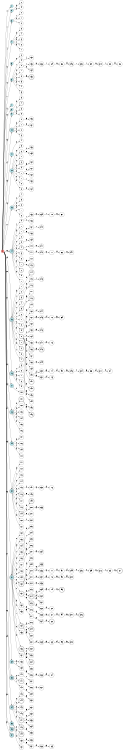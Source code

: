 digraph APTA {
__start0 [label="" shape="none"];

rankdir=LR;
size="8,5";

s0 [style="filled", color="black", fillcolor="#ff817b" shape="circle", label="0"];
s1 [style="filled", color="black", fillcolor="powderblue" shape="circle", label="1"];
s2 [style="filled", color="black", fillcolor="powderblue" shape="circle", label="2"];
s3 [style="filled", color="black", fillcolor="powderblue" shape="circle", label="3"];
s4 [style="filled", color="black", fillcolor="powderblue" shape="circle", label="4"];
s5 [style="filled", color="black", fillcolor="powderblue" shape="circle", label="5"];
s6 [style="filled", color="black", fillcolor="powderblue" shape="circle", label="6"];
s7 [style="filled", color="black", fillcolor="powderblue" shape="circle", label="7"];
s8 [style="filled", color="black", fillcolor="powderblue" shape="circle", label="8"];
s9 [style="filled", color="black", fillcolor="powderblue" shape="circle", label="9"];
s10 [style="rounded,filled", color="black", fillcolor="powderblue" shape="doublecircle", label="10"];
s11 [style="filled", color="black", fillcolor="powderblue" shape="circle", label="11"];
s12 [style="filled", color="black", fillcolor="powderblue" shape="circle", label="12"];
s13 [style="filled", color="black", fillcolor="powderblue" shape="circle", label="13"];
s14 [style="rounded,filled", color="black", fillcolor="powderblue" shape="doublecircle", label="14"];
s15 [style="rounded,filled", color="black", fillcolor="powderblue" shape="doublecircle", label="15"];
s16 [style="rounded,filled", color="black", fillcolor="powderblue" shape="doublecircle", label="16"];
s17 [style="filled", color="black", fillcolor="powderblue" shape="circle", label="17"];
s18 [style="rounded,filled", color="black", fillcolor="powderblue" shape="doublecircle", label="18"];
s19 [style="filled", color="black", fillcolor="powderblue" shape="circle", label="19"];
s20 [style="rounded,filled", color="black", fillcolor="powderblue" shape="doublecircle", label="20"];
s21 [style="rounded,filled", color="black", fillcolor="powderblue" shape="doublecircle", label="21"];
s22 [style="filled", color="black", fillcolor="powderblue" shape="circle", label="22"];
s23 [style="rounded,filled", color="black", fillcolor="powderblue" shape="doublecircle", label="23"];
s24 [style="rounded,filled", color="black", fillcolor="powderblue" shape="doublecircle", label="24"];
s25 [style="filled", color="black", fillcolor="powderblue" shape="circle", label="25"];
s26 [style="rounded,filled", color="black", fillcolor="powderblue" shape="doublecircle", label="26"];
s27 [style="rounded,filled", color="black", fillcolor="powderblue" shape="doublecircle", label="27"];
s28 [style="filled", color="black", fillcolor="white" shape="circle", label="28"];
s29 [style="filled", color="black", fillcolor="white" shape="circle", label="29"];
s30 [style="filled", color="black", fillcolor="white" shape="circle", label="30"];
s31 [style="filled", color="black", fillcolor="white" shape="circle", label="31"];
s32 [style="filled", color="black", fillcolor="white" shape="circle", label="32"];
s33 [style="filled", color="black", fillcolor="white" shape="circle", label="33"];
s34 [style="filled", color="black", fillcolor="white" shape="circle", label="34"];
s35 [style="filled", color="black", fillcolor="white" shape="circle", label="35"];
s36 [style="filled", color="black", fillcolor="white" shape="circle", label="36"];
s37 [style="filled", color="black", fillcolor="white" shape="circle", label="37"];
s38 [style="filled", color="black", fillcolor="white" shape="circle", label="38"];
s39 [style="filled", color="black", fillcolor="white" shape="circle", label="39"];
s40 [style="filled", color="black", fillcolor="white" shape="circle", label="40"];
s41 [style="filled", color="black", fillcolor="white" shape="circle", label="41"];
s42 [style="filled", color="black", fillcolor="white" shape="circle", label="42"];
s43 [style="filled", color="black", fillcolor="white" shape="circle", label="43"];
s44 [style="filled", color="black", fillcolor="white" shape="circle", label="44"];
s45 [style="filled", color="black", fillcolor="white" shape="circle", label="45"];
s46 [style="filled", color="black", fillcolor="white" shape="circle", label="46"];
s47 [style="rounded,filled", color="black", fillcolor="white" shape="doublecircle", label="47"];
s48 [style="filled", color="black", fillcolor="white" shape="circle", label="48"];
s49 [style="filled", color="black", fillcolor="white" shape="circle", label="49"];
s50 [style="filled", color="black", fillcolor="white" shape="circle", label="50"];
s51 [style="filled", color="black", fillcolor="white" shape="circle", label="51"];
s52 [style="filled", color="black", fillcolor="white" shape="circle", label="52"];
s53 [style="filled", color="black", fillcolor="white" shape="circle", label="53"];
s54 [style="filled", color="black", fillcolor="white" shape="circle", label="54"];
s55 [style="filled", color="black", fillcolor="white" shape="circle", label="55"];
s56 [style="filled", color="black", fillcolor="white" shape="circle", label="56"];
s57 [style="filled", color="black", fillcolor="white" shape="circle", label="57"];
s58 [style="rounded,filled", color="black", fillcolor="white" shape="doublecircle", label="58"];
s59 [style="filled", color="black", fillcolor="white" shape="circle", label="59"];
s60 [style="filled", color="black", fillcolor="white" shape="circle", label="60"];
s61 [style="filled", color="black", fillcolor="white" shape="circle", label="61"];
s62 [style="filled", color="black", fillcolor="white" shape="circle", label="62"];
s63 [style="filled", color="black", fillcolor="white" shape="circle", label="63"];
s64 [style="filled", color="black", fillcolor="white" shape="circle", label="64"];
s65 [style="filled", color="black", fillcolor="white" shape="circle", label="65"];
s66 [style="filled", color="black", fillcolor="white" shape="circle", label="66"];
s67 [style="filled", color="black", fillcolor="white" shape="circle", label="67"];
s68 [style="filled", color="black", fillcolor="white" shape="circle", label="68"];
s69 [style="filled", color="black", fillcolor="white" shape="circle", label="69"];
s70 [style="filled", color="black", fillcolor="white" shape="circle", label="70"];
s71 [style="filled", color="black", fillcolor="white" shape="circle", label="71"];
s72 [style="filled", color="black", fillcolor="white" shape="circle", label="72"];
s73 [style="filled", color="black", fillcolor="white" shape="circle", label="73"];
s74 [style="rounded,filled", color="black", fillcolor="white" shape="doublecircle", label="74"];
s75 [style="filled", color="black", fillcolor="white" shape="circle", label="75"];
s76 [style="filled", color="black", fillcolor="white" shape="circle", label="76"];
s77 [style="rounded,filled", color="black", fillcolor="white" shape="doublecircle", label="77"];
s78 [style="rounded,filled", color="black", fillcolor="white" shape="doublecircle", label="78"];
s79 [style="filled", color="black", fillcolor="white" shape="circle", label="79"];
s80 [style="filled", color="black", fillcolor="white" shape="circle", label="80"];
s81 [style="filled", color="black", fillcolor="white" shape="circle", label="81"];
s82 [style="filled", color="black", fillcolor="white" shape="circle", label="82"];
s83 [style="rounded,filled", color="black", fillcolor="white" shape="doublecircle", label="83"];
s84 [style="filled", color="black", fillcolor="white" shape="circle", label="84"];
s85 [style="rounded,filled", color="black", fillcolor="white" shape="doublecircle", label="85"];
s86 [style="filled", color="black", fillcolor="white" shape="circle", label="86"];
s87 [style="filled", color="black", fillcolor="white" shape="circle", label="87"];
s88 [style="filled", color="black", fillcolor="white" shape="circle", label="88"];
s89 [style="rounded,filled", color="black", fillcolor="white" shape="doublecircle", label="89"];
s90 [style="rounded,filled", color="black", fillcolor="white" shape="doublecircle", label="90"];
s91 [style="rounded,filled", color="black", fillcolor="white" shape="doublecircle", label="91"];
s92 [style="rounded,filled", color="black", fillcolor="white" shape="doublecircle", label="92"];
s93 [style="filled", color="black", fillcolor="white" shape="circle", label="93"];
s94 [style="rounded,filled", color="black", fillcolor="white" shape="doublecircle", label="94"];
s95 [style="filled", color="black", fillcolor="white" shape="circle", label="95"];
s96 [style="filled", color="black", fillcolor="white" shape="circle", label="96"];
s97 [style="filled", color="black", fillcolor="white" shape="circle", label="97"];
s98 [style="filled", color="black", fillcolor="white" shape="circle", label="98"];
s99 [style="filled", color="black", fillcolor="white" shape="circle", label="99"];
s100 [style="filled", color="black", fillcolor="white" shape="circle", label="100"];
s101 [style="rounded,filled", color="black", fillcolor="white" shape="doublecircle", label="101"];
s102 [style="filled", color="black", fillcolor="white" shape="circle", label="102"];
s103 [style="filled", color="black", fillcolor="white" shape="circle", label="103"];
s104 [style="filled", color="black", fillcolor="white" shape="circle", label="104"];
s105 [style="filled", color="black", fillcolor="white" shape="circle", label="105"];
s106 [style="filled", color="black", fillcolor="white" shape="circle", label="106"];
s107 [style="filled", color="black", fillcolor="white" shape="circle", label="107"];
s108 [style="filled", color="black", fillcolor="white" shape="circle", label="108"];
s109 [style="filled", color="black", fillcolor="white" shape="circle", label="109"];
s110 [style="filled", color="black", fillcolor="white" shape="circle", label="110"];
s111 [style="filled", color="black", fillcolor="white" shape="circle", label="111"];
s112 [style="filled", color="black", fillcolor="white" shape="circle", label="112"];
s113 [style="filled", color="black", fillcolor="white" shape="circle", label="113"];
s114 [style="filled", color="black", fillcolor="white" shape="circle", label="114"];
s115 [style="filled", color="black", fillcolor="white" shape="circle", label="115"];
s116 [style="rounded,filled", color="black", fillcolor="white" shape="doublecircle", label="116"];
s117 [style="filled", color="black", fillcolor="white" shape="circle", label="117"];
s118 [style="filled", color="black", fillcolor="white" shape="circle", label="118"];
s119 [style="rounded,filled", color="black", fillcolor="white" shape="doublecircle", label="119"];
s120 [style="filled", color="black", fillcolor="white" shape="circle", label="120"];
s121 [style="filled", color="black", fillcolor="white" shape="circle", label="121"];
s122 [style="filled", color="black", fillcolor="white" shape="circle", label="122"];
s123 [style="filled", color="black", fillcolor="white" shape="circle", label="123"];
s124 [style="filled", color="black", fillcolor="white" shape="circle", label="124"];
s125 [style="filled", color="black", fillcolor="white" shape="circle", label="125"];
s126 [style="filled", color="black", fillcolor="white" shape="circle", label="126"];
s127 [style="filled", color="black", fillcolor="white" shape="circle", label="127"];
s128 [style="filled", color="black", fillcolor="white" shape="circle", label="128"];
s129 [style="filled", color="black", fillcolor="white" shape="circle", label="129"];
s130 [style="rounded,filled", color="black", fillcolor="white" shape="doublecircle", label="130"];
s131 [style="rounded,filled", color="black", fillcolor="white" shape="doublecircle", label="131"];
s132 [style="filled", color="black", fillcolor="white" shape="circle", label="132"];
s133 [style="filled", color="black", fillcolor="white" shape="circle", label="133"];
s134 [style="rounded,filled", color="black", fillcolor="white" shape="doublecircle", label="134"];
s135 [style="filled", color="black", fillcolor="white" shape="circle", label="135"];
s136 [style="rounded,filled", color="black", fillcolor="white" shape="doublecircle", label="136"];
s137 [style="filled", color="black", fillcolor="white" shape="circle", label="137"];
s138 [style="filled", color="black", fillcolor="white" shape="circle", label="138"];
s139 [style="filled", color="black", fillcolor="white" shape="circle", label="139"];
s140 [style="filled", color="black", fillcolor="white" shape="circle", label="140"];
s141 [style="rounded,filled", color="black", fillcolor="white" shape="doublecircle", label="141"];
s142 [style="filled", color="black", fillcolor="white" shape="circle", label="142"];
s143 [style="filled", color="black", fillcolor="white" shape="circle", label="143"];
s144 [style="rounded,filled", color="black", fillcolor="white" shape="doublecircle", label="144"];
s145 [style="filled", color="black", fillcolor="white" shape="circle", label="145"];
s146 [style="filled", color="black", fillcolor="white" shape="circle", label="146"];
s147 [style="rounded,filled", color="black", fillcolor="white" shape="doublecircle", label="147"];
s148 [style="rounded,filled", color="black", fillcolor="white" shape="doublecircle", label="148"];
s149 [style="rounded,filled", color="black", fillcolor="white" shape="doublecircle", label="149"];
s150 [style="filled", color="black", fillcolor="white" shape="circle", label="150"];
s151 [style="filled", color="black", fillcolor="white" shape="circle", label="151"];
s152 [style="filled", color="black", fillcolor="white" shape="circle", label="152"];
s153 [style="filled", color="black", fillcolor="white" shape="circle", label="153"];
s154 [style="filled", color="black", fillcolor="white" shape="circle", label="154"];
s155 [style="rounded,filled", color="black", fillcolor="white" shape="doublecircle", label="155"];
s156 [style="filled", color="black", fillcolor="white" shape="circle", label="156"];
s157 [style="filled", color="black", fillcolor="white" shape="circle", label="157"];
s158 [style="filled", color="black", fillcolor="white" shape="circle", label="158"];
s159 [style="filled", color="black", fillcolor="white" shape="circle", label="159"];
s160 [style="filled", color="black", fillcolor="white" shape="circle", label="160"];
s161 [style="filled", color="black", fillcolor="white" shape="circle", label="161"];
s162 [style="filled", color="black", fillcolor="white" shape="circle", label="162"];
s163 [style="filled", color="black", fillcolor="white" shape="circle", label="163"];
s164 [style="filled", color="black", fillcolor="white" shape="circle", label="164"];
s165 [style="filled", color="black", fillcolor="white" shape="circle", label="165"];
s166 [style="filled", color="black", fillcolor="white" shape="circle", label="166"];
s167 [style="filled", color="black", fillcolor="white" shape="circle", label="167"];
s168 [style="filled", color="black", fillcolor="white" shape="circle", label="168"];
s169 [style="filled", color="black", fillcolor="white" shape="circle", label="169"];
s170 [style="filled", color="black", fillcolor="white" shape="circle", label="170"];
s171 [style="filled", color="black", fillcolor="white" shape="circle", label="171"];
s172 [style="filled", color="black", fillcolor="white" shape="circle", label="172"];
s173 [style="rounded,filled", color="black", fillcolor="white" shape="doublecircle", label="173"];
s174 [style="rounded,filled", color="black", fillcolor="white" shape="doublecircle", label="174"];
s175 [style="filled", color="black", fillcolor="white" shape="circle", label="175"];
s176 [style="filled", color="black", fillcolor="white" shape="circle", label="176"];
s177 [style="filled", color="black", fillcolor="white" shape="circle", label="177"];
s178 [style="rounded,filled", color="black", fillcolor="white" shape="doublecircle", label="178"];
s179 [style="filled", color="black", fillcolor="white" shape="circle", label="179"];
s180 [style="filled", color="black", fillcolor="white" shape="circle", label="180"];
s181 [style="filled", color="black", fillcolor="white" shape="circle", label="181"];
s182 [style="filled", color="black", fillcolor="white" shape="circle", label="182"];
s183 [style="filled", color="black", fillcolor="white" shape="circle", label="183"];
s184 [style="filled", color="black", fillcolor="white" shape="circle", label="184"];
s185 [style="filled", color="black", fillcolor="white" shape="circle", label="185"];
s186 [style="rounded,filled", color="black", fillcolor="white" shape="doublecircle", label="186"];
s187 [style="filled", color="black", fillcolor="white" shape="circle", label="187"];
s188 [style="filled", color="black", fillcolor="white" shape="circle", label="188"];
s189 [style="filled", color="black", fillcolor="white" shape="circle", label="189"];
s190 [style="filled", color="black", fillcolor="white" shape="circle", label="190"];
s191 [style="rounded,filled", color="black", fillcolor="white" shape="doublecircle", label="191"];
s192 [style="rounded,filled", color="black", fillcolor="white" shape="doublecircle", label="192"];
s193 [style="filled", color="black", fillcolor="white" shape="circle", label="193"];
s194 [style="filled", color="black", fillcolor="white" shape="circle", label="194"];
s195 [style="filled", color="black", fillcolor="white" shape="circle", label="195"];
s196 [style="rounded,filled", color="black", fillcolor="white" shape="doublecircle", label="196"];
s197 [style="filled", color="black", fillcolor="white" shape="circle", label="197"];
s198 [style="filled", color="black", fillcolor="white" shape="circle", label="198"];
s199 [style="rounded,filled", color="black", fillcolor="white" shape="doublecircle", label="199"];
s200 [style="filled", color="black", fillcolor="white" shape="circle", label="200"];
s201 [style="filled", color="black", fillcolor="white" shape="circle", label="201"];
s202 [style="filled", color="black", fillcolor="white" shape="circle", label="202"];
s203 [style="filled", color="black", fillcolor="white" shape="circle", label="203"];
s204 [style="filled", color="black", fillcolor="white" shape="circle", label="204"];
s205 [style="filled", color="black", fillcolor="white" shape="circle", label="205"];
s206 [style="filled", color="black", fillcolor="white" shape="circle", label="206"];
s207 [style="filled", color="black", fillcolor="white" shape="circle", label="207"];
s208 [style="filled", color="black", fillcolor="white" shape="circle", label="208"];
s209 [style="filled", color="black", fillcolor="white" shape="circle", label="209"];
s210 [style="filled", color="black", fillcolor="white" shape="circle", label="210"];
s211 [style="filled", color="black", fillcolor="white" shape="circle", label="211"];
s212 [style="filled", color="black", fillcolor="white" shape="circle", label="212"];
s213 [style="filled", color="black", fillcolor="white" shape="circle", label="213"];
s214 [style="rounded,filled", color="black", fillcolor="white" shape="doublecircle", label="214"];
s215 [style="rounded,filled", color="black", fillcolor="white" shape="doublecircle", label="215"];
s216 [style="filled", color="black", fillcolor="white" shape="circle", label="216"];
s217 [style="filled", color="black", fillcolor="white" shape="circle", label="217"];
s218 [style="filled", color="black", fillcolor="white" shape="circle", label="218"];
s219 [style="rounded,filled", color="black", fillcolor="white" shape="doublecircle", label="219"];
s220 [style="filled", color="black", fillcolor="white" shape="circle", label="220"];
s221 [style="filled", color="black", fillcolor="white" shape="circle", label="221"];
s222 [style="rounded,filled", color="black", fillcolor="white" shape="doublecircle", label="222"];
s223 [style="filled", color="black", fillcolor="white" shape="circle", label="223"];
s224 [style="rounded,filled", color="black", fillcolor="white" shape="doublecircle", label="224"];
s225 [style="filled", color="black", fillcolor="white" shape="circle", label="225"];
s226 [style="filled", color="black", fillcolor="white" shape="circle", label="226"];
s227 [style="filled", color="black", fillcolor="white" shape="circle", label="227"];
s228 [style="filled", color="black", fillcolor="white" shape="circle", label="228"];
s229 [style="filled", color="black", fillcolor="white" shape="circle", label="229"];
s230 [style="filled", color="black", fillcolor="white" shape="circle", label="230"];
s231 [style="filled", color="black", fillcolor="white" shape="circle", label="231"];
s232 [style="filled", color="black", fillcolor="white" shape="circle", label="232"];
s233 [style="filled", color="black", fillcolor="white" shape="circle", label="233"];
s234 [style="filled", color="black", fillcolor="white" shape="circle", label="234"];
s235 [style="filled", color="black", fillcolor="white" shape="circle", label="235"];
s236 [style="filled", color="black", fillcolor="white" shape="circle", label="236"];
s237 [style="filled", color="black", fillcolor="white" shape="circle", label="237"];
s238 [style="filled", color="black", fillcolor="white" shape="circle", label="238"];
s239 [style="filled", color="black", fillcolor="white" shape="circle", label="239"];
s240 [style="filled", color="black", fillcolor="white" shape="circle", label="240"];
s241 [style="filled", color="black", fillcolor="white" shape="circle", label="241"];
s242 [style="filled", color="black", fillcolor="white" shape="circle", label="242"];
s243 [style="filled", color="black", fillcolor="white" shape="circle", label="243"];
s244 [style="filled", color="black", fillcolor="white" shape="circle", label="244"];
s245 [style="filled", color="black", fillcolor="white" shape="circle", label="245"];
s246 [style="filled", color="black", fillcolor="white" shape="circle", label="246"];
s247 [style="filled", color="black", fillcolor="white" shape="circle", label="247"];
s248 [style="rounded,filled", color="black", fillcolor="white" shape="doublecircle", label="248"];
s249 [style="filled", color="black", fillcolor="white" shape="circle", label="249"];
s250 [style="filled", color="black", fillcolor="white" shape="circle", label="250"];
s251 [style="filled", color="black", fillcolor="white" shape="circle", label="251"];
s252 [style="filled", color="black", fillcolor="white" shape="circle", label="252"];
s253 [style="filled", color="black", fillcolor="white" shape="circle", label="253"];
s254 [style="filled", color="black", fillcolor="white" shape="circle", label="254"];
s255 [style="filled", color="black", fillcolor="white" shape="circle", label="255"];
s256 [style="filled", color="black", fillcolor="white" shape="circle", label="256"];
s257 [style="filled", color="black", fillcolor="white" shape="circle", label="257"];
s258 [style="filled", color="black", fillcolor="white" shape="circle", label="258"];
s259 [style="filled", color="black", fillcolor="white" shape="circle", label="259"];
s260 [style="filled", color="black", fillcolor="white" shape="circle", label="260"];
s261 [style="filled", color="black", fillcolor="white" shape="circle", label="261"];
s262 [style="filled", color="black", fillcolor="white" shape="circle", label="262"];
s263 [style="filled", color="black", fillcolor="white" shape="circle", label="263"];
s264 [style="filled", color="black", fillcolor="white" shape="circle", label="264"];
s265 [style="filled", color="black", fillcolor="white" shape="circle", label="265"];
s266 [style="filled", color="black", fillcolor="white" shape="circle", label="266"];
s267 [style="filled", color="black", fillcolor="white" shape="circle", label="267"];
s268 [style="filled", color="black", fillcolor="white" shape="circle", label="268"];
s269 [style="filled", color="black", fillcolor="white" shape="circle", label="269"];
s270 [style="filled", color="black", fillcolor="white" shape="circle", label="270"];
s271 [style="filled", color="black", fillcolor="white" shape="circle", label="271"];
s272 [style="filled", color="black", fillcolor="white" shape="circle", label="272"];
s273 [style="filled", color="black", fillcolor="white" shape="circle", label="273"];
s274 [style="filled", color="black", fillcolor="white" shape="circle", label="274"];
s275 [style="filled", color="black", fillcolor="white" shape="circle", label="275"];
s276 [style="filled", color="black", fillcolor="white" shape="circle", label="276"];
s277 [style="filled", color="black", fillcolor="white" shape="circle", label="277"];
s278 [style="filled", color="black", fillcolor="white" shape="circle", label="278"];
s279 [style="filled", color="black", fillcolor="white" shape="circle", label="279"];
s280 [style="filled", color="black", fillcolor="white" shape="circle", label="280"];
s281 [style="filled", color="black", fillcolor="white" shape="circle", label="281"];
s282 [style="rounded,filled", color="black", fillcolor="white" shape="doublecircle", label="282"];
s283 [style="filled", color="black", fillcolor="white" shape="circle", label="283"];
s284 [style="filled", color="black", fillcolor="white" shape="circle", label="284"];
s285 [style="filled", color="black", fillcolor="white" shape="circle", label="285"];
s286 [style="filled", color="black", fillcolor="white" shape="circle", label="286"];
s287 [style="filled", color="black", fillcolor="white" shape="circle", label="287"];
s288 [style="filled", color="black", fillcolor="white" shape="circle", label="288"];
s289 [style="filled", color="black", fillcolor="white" shape="circle", label="289"];
s290 [style="filled", color="black", fillcolor="white" shape="circle", label="290"];
s291 [style="filled", color="black", fillcolor="white" shape="circle", label="291"];
s292 [style="filled", color="black", fillcolor="white" shape="circle", label="292"];
s293 [style="rounded,filled", color="black", fillcolor="white" shape="doublecircle", label="293"];
s294 [style="filled", color="black", fillcolor="white" shape="circle", label="294"];
s295 [style="filled", color="black", fillcolor="white" shape="circle", label="295"];
s296 [style="filled", color="black", fillcolor="white" shape="circle", label="296"];
s297 [style="filled", color="black", fillcolor="white" shape="circle", label="297"];
s298 [style="filled", color="black", fillcolor="white" shape="circle", label="298"];
s299 [style="filled", color="black", fillcolor="white" shape="circle", label="299"];
s300 [style="filled", color="black", fillcolor="white" shape="circle", label="300"];
s301 [style="filled", color="black", fillcolor="white" shape="circle", label="301"];
s302 [style="filled", color="black", fillcolor="white" shape="circle", label="302"];
s303 [style="filled", color="black", fillcolor="white" shape="circle", label="303"];
s304 [style="filled", color="black", fillcolor="white" shape="circle", label="304"];
s305 [style="filled", color="black", fillcolor="white" shape="circle", label="305"];
s306 [style="rounded,filled", color="black", fillcolor="white" shape="doublecircle", label="306"];
s307 [style="filled", color="black", fillcolor="white" shape="circle", label="307"];
s308 [style="filled", color="black", fillcolor="white" shape="circle", label="308"];
s309 [style="filled", color="black", fillcolor="white" shape="circle", label="309"];
s310 [style="filled", color="black", fillcolor="white" shape="circle", label="310"];
s311 [style="filled", color="black", fillcolor="white" shape="circle", label="311"];
s312 [style="filled", color="black", fillcolor="white" shape="circle", label="312"];
s313 [style="filled", color="black", fillcolor="white" shape="circle", label="313"];
s314 [style="filled", color="black", fillcolor="white" shape="circle", label="314"];
s315 [style="filled", color="black", fillcolor="white" shape="circle", label="315"];
s316 [style="filled", color="black", fillcolor="white" shape="circle", label="316"];
s317 [style="rounded,filled", color="black", fillcolor="white" shape="doublecircle", label="317"];
s0 -> s1 [label="0"];
s0 -> s2 [label="1"];
s0 -> s3 [label="4"];
s0 -> s4 [label="5"];
s0 -> s5 [label="6"];
s0 -> s6 [label="7"];
s0 -> s7 [label="9"];
s0 -> s8 [label="12"];
s0 -> s9 [label="13"];
s0 -> s10 [label="14"];
s0 -> s11 [label="15"];
s0 -> s12 [label="16"];
s0 -> s13 [label="17"];
s0 -> s14 [label="18"];
s0 -> s15 [label="19"];
s0 -> s16 [label="20"];
s0 -> s17 [label="21"];
s0 -> s18 [label="22"];
s0 -> s19 [label="23"];
s0 -> s20 [label="24"];
s0 -> s21 [label="25"];
s0 -> s22 [label="26"];
s0 -> s23 [label="27"];
s0 -> s24 [label="28"];
s0 -> s25 [label="29"];
s0 -> s26 [label="30"];
s0 -> s27 [label="31"];
s2 -> s28 [label="5"];
s2 -> s29 [label="6"];
s3 -> s30 [label="7"];
s3 -> s31 [label="19"];
s3 -> s32 [label="27"];
s4 -> s33 [label="3"];
s4 -> s34 [label="16"];
s4 -> s35 [label="19"];
s4 -> s36 [label="24"];
s4 -> s37 [label="25"];
s5 -> s38 [label="28"];
s6 -> s39 [label="1"];
s6 -> s40 [label="18"];
s6 -> s41 [label="19"];
s6 -> s42 [label="22"];
s6 -> s43 [label="24"];
s6 -> s44 [label="25"];
s6 -> s45 [label="27"];
s8 -> s46 [label="9"];
s9 -> s47 [label="14"];
s9 -> s48 [label="16"];
s9 -> s49 [label="19"];
s10 -> s50 [label="5"];
s10 -> s51 [label="7"];
s10 -> s52 [label="19"];
s10 -> s53 [label="25"];
s11 -> s54 [label="19"];
s12 -> s55 [label="18"];
s12 -> s56 [label="19"];
s12 -> s57 [label="20"];
s12 -> s58 [label="23"];
s12 -> s59 [label="24"];
s12 -> s60 [label="25"];
s12 -> s61 [label="27"];
s12 -> s62 [label="28"];
s12 -> s63 [label="29"];
s13 -> s64 [label="4"];
s13 -> s65 [label="16"];
s13 -> s66 [label="18"];
s13 -> s67 [label="19"];
s13 -> s68 [label="20"];
s14 -> s69 [label="4"];
s14 -> s70 [label="5"];
s14 -> s71 [label="7"];
s14 -> s72 [label="16"];
s14 -> s73 [label="17"];
s14 -> s74 [label="19"];
s14 -> s75 [label="21"];
s14 -> s76 [label="22"];
s14 -> s77 [label="24"];
s14 -> s78 [label="25"];
s14 -> s79 [label="27"];
s14 -> s80 [label="28"];
s15 -> s81 [label="5"];
s15 -> s82 [label="7"];
s15 -> s83 [label="16"];
s15 -> s84 [label="17"];
s15 -> s85 [label="18"];
s15 -> s86 [label="20"];
s15 -> s87 [label="21"];
s15 -> s88 [label="22"];
s15 -> s89 [label="24"];
s15 -> s90 [label="25"];
s15 -> s91 [label="27"];
s15 -> s92 [label="28"];
s15 -> s93 [label="29"];
s15 -> s94 [label="31"];
s16 -> s95 [label="7"];
s16 -> s96 [label="16"];
s16 -> s97 [label="18"];
s16 -> s98 [label="19"];
s16 -> s99 [label="25"];
s17 -> s100 [label="19"];
s18 -> s101 [label="19"];
s18 -> s102 [label="23"];
s18 -> s103 [label="24"];
s18 -> s104 [label="25"];
s18 -> s105 [label="28"];
s18 -> s106 [label="29"];
s19 -> s107 [label="19"];
s19 -> s108 [label="22"];
s19 -> s109 [label="24"];
s19 -> s110 [label="25"];
s20 -> s111 [label="5"];
s20 -> s112 [label="7"];
s20 -> s113 [label="16"];
s20 -> s114 [label="17"];
s20 -> s115 [label="18"];
s20 -> s116 [label="19"];
s20 -> s117 [label="22"];
s20 -> s118 [label="23"];
s20 -> s119 [label="25"];
s20 -> s120 [label="27"];
s20 -> s121 [label="29"];
s21 -> s122 [label="0"];
s21 -> s123 [label="5"];
s21 -> s124 [label="7"];
s21 -> s125 [label="13"];
s21 -> s126 [label="14"];
s21 -> s127 [label="15"];
s21 -> s128 [label="16"];
s21 -> s129 [label="17"];
s21 -> s130 [label="18"];
s21 -> s131 [label="19"];
s21 -> s132 [label="22"];
s21 -> s133 [label="23"];
s21 -> s134 [label="24"];
s21 -> s135 [label="27"];
s21 -> s136 [label="28"];
s21 -> s137 [label="29"];
s22 -> s138 [label="25"];
s22 -> s139 [label="27"];
s23 -> s140 [label="18"];
s23 -> s141 [label="19"];
s23 -> s142 [label="31"];
s24 -> s143 [label="18"];
s24 -> s144 [label="19"];
s24 -> s145 [label="23"];
s24 -> s146 [label="24"];
s24 -> s147 [label="25"];
s24 -> s148 [label="29"];
s25 -> s149 [label="19"];
s25 -> s150 [label="25"];
s25 -> s151 [label="28"];
s39 -> s152 [label="4"];
s40 -> s153 [label="7"];
s40 -> s154 [label="19"];
s42 -> s155 [label="25"];
s50 -> s156 [label="25"];
s51 -> s157 [label="19"];
s56 -> s158 [label="0"];
s56 -> s159 [label="20"];
s59 -> s160 [label="25"];
s60 -> s161 [label="19"];
s60 -> s162 [label="28"];
s61 -> s163 [label="7"];
s63 -> s164 [label="19"];
s69 -> s165 [label="7"];
s69 -> s166 [label="14"];
s71 -> s167 [label="18"];
s71 -> s168 [label="28"];
s73 -> s169 [label="19"];
s74 -> s170 [label="17"];
s74 -> s171 [label="18"];
s77 -> s172 [label="25"];
s77 -> s173 [label="28"];
s81 -> s174 [label="19"];
s82 -> s175 [label="18"];
s83 -> s176 [label="5"];
s85 -> s177 [label="25"];
s85 -> s178 [label="27"];
s88 -> s179 [label="19"];
s89 -> s180 [label="16"];
s89 -> s181 [label="19"];
s89 -> s182 [label="25"];
s90 -> s183 [label="14"];
s90 -> s184 [label="17"];
s90 -> s185 [label="18"];
s90 -> s186 [label="19"];
s90 -> s187 [label="23"];
s90 -> s188 [label="24"];
s90 -> s189 [label="27"];
s90 -> s190 [label="28"];
s90 -> s191 [label="31"];
s93 -> s192 [label="19"];
s96 -> s193 [label="25"];
s97 -> s194 [label="19"];
s101 -> s195 [label="22"];
s101 -> s196 [label="25"];
s115 -> s197 [label="24"];
s116 -> s198 [label="28"];
s119 -> s199 [label="19"];
s119 -> s200 [label="24"];
s119 -> s201 [label="28"];
s120 -> s202 [label="14"];
s124 -> s203 [label="19"];
s125 -> s204 [label="11"];
s126 -> s205 [label="19"];
s126 -> s206 [label="25"];
s127 -> s207 [label="19"];
s130 -> s208 [label="5"];
s130 -> s209 [label="17"];
s130 -> s210 [label="19"];
s130 -> s211 [label="24"];
s130 -> s212 [label="25"];
s131 -> s213 [label="16"];
s131 -> s214 [label="25"];
s131 -> s215 [label="28"];
s132 -> s216 [label="16"];
s132 -> s217 [label="23"];
s134 -> s218 [label="5"];
s134 -> s219 [label="7"];
s134 -> s220 [label="16"];
s134 -> s221 [label="25"];
s136 -> s222 [label="22"];
s136 -> s223 [label="24"];
s136 -> s224 [label="25"];
s136 -> s225 [label="29"];
s139 -> s226 [label="25"];
s140 -> s227 [label="17"];
s141 -> s228 [label="25"];
s142 -> s229 [label="28"];
s143 -> s230 [label="25"];
s146 -> s231 [label="25"];
s147 -> s232 [label="19"];
s147 -> s233 [label="24"];
s147 -> s234 [label="28"];
s148 -> s235 [label="25"];
s150 -> s236 [label="19"];
s150 -> s237 [label="28"];
s153 -> s238 [label="18"];
s165 -> s239 [label="18"];
s167 -> s240 [label="7"];
s170 -> s241 [label="18"];
s171 -> s242 [label="19"];
s175 -> s243 [label="7"];
s180 -> s244 [label="14"];
s181 -> s245 [label="25"];
s183 -> s246 [label="25"];
s185 -> s247 [label="16"];
s186 -> s248 [label="25"];
s188 -> s249 [label="18"];
s190 -> s250 [label="24"];
s190 -> s251 [label="25"];
s197 -> s252 [label="18"];
s200 -> s253 [label="25"];
s207 -> s254 [label="26"];
s210 -> s255 [label="18"];
s210 -> s256 [label="24"];
s211 -> s257 [label="18"];
s212 -> s258 [label="18"];
s214 -> s259 [label="19"];
s214 -> s260 [label="24"];
s214 -> s261 [label="29"];
s215 -> s262 [label="29"];
s216 -> s263 [label="5"];
s217 -> s264 [label="22"];
s221 -> s265 [label="24"];
s226 -> s266 [label="28"];
s228 -> s267 [label="18"];
s237 -> s268 [label="19"];
s238 -> s269 [label="7"];
s239 -> s270 [label="7"];
s242 -> s271 [label="18"];
s245 -> s272 [label="24"];
s247 -> s273 [label="22"];
s250 -> s274 [label="25"];
s251 -> s275 [label="24"];
s252 -> s276 [label="19"];
s256 -> s277 [label="18"];
s257 -> s278 [label="25"];
s259 -> s279 [label="25"];
s262 -> s280 [label="19"];
s263 -> s281 [label="16"];
s264 -> s282 [label="19"];
s265 -> s283 [label="25"];
s266 -> s284 [label="29"];
s268 -> s285 [label="25"];
s269 -> s286 [label="18"];
s270 -> s287 [label="18"];
s271 -> s288 [label="19"];
s272 -> s289 [label="25"];
s274 -> s290 [label="24"];
s277 -> s291 [label="19"];
s278 -> s292 [label="28"];
s279 -> s293 [label="18"];
s281 -> s294 [label="19"];
s283 -> s295 [label="24"];
s286 -> s296 [label="19"];
s288 -> s297 [label="18"];
s290 -> s298 [label="25"];
s291 -> s299 [label="24"];
s292 -> s300 [label="29"];
s294 -> s301 [label="28"];
s295 -> s302 [label="25"];
s296 -> s303 [label="27"];
s298 -> s304 [label="24"];
s299 -> s305 [label="19"];
s301 -> s306 [label="19"];
s303 -> s307 [label="7"];
s304 -> s308 [label="25"];
s305 -> s309 [label="24"];
s307 -> s310 [label="18"];
s308 -> s311 [label="24"];
s309 -> s312 [label="18"];
s310 -> s313 [label="7"];
s311 -> s314 [label="19"];
s312 -> s315 [label="24"];
s313 -> s316 [label="19"];
s315 -> s317 [label="18"];

}